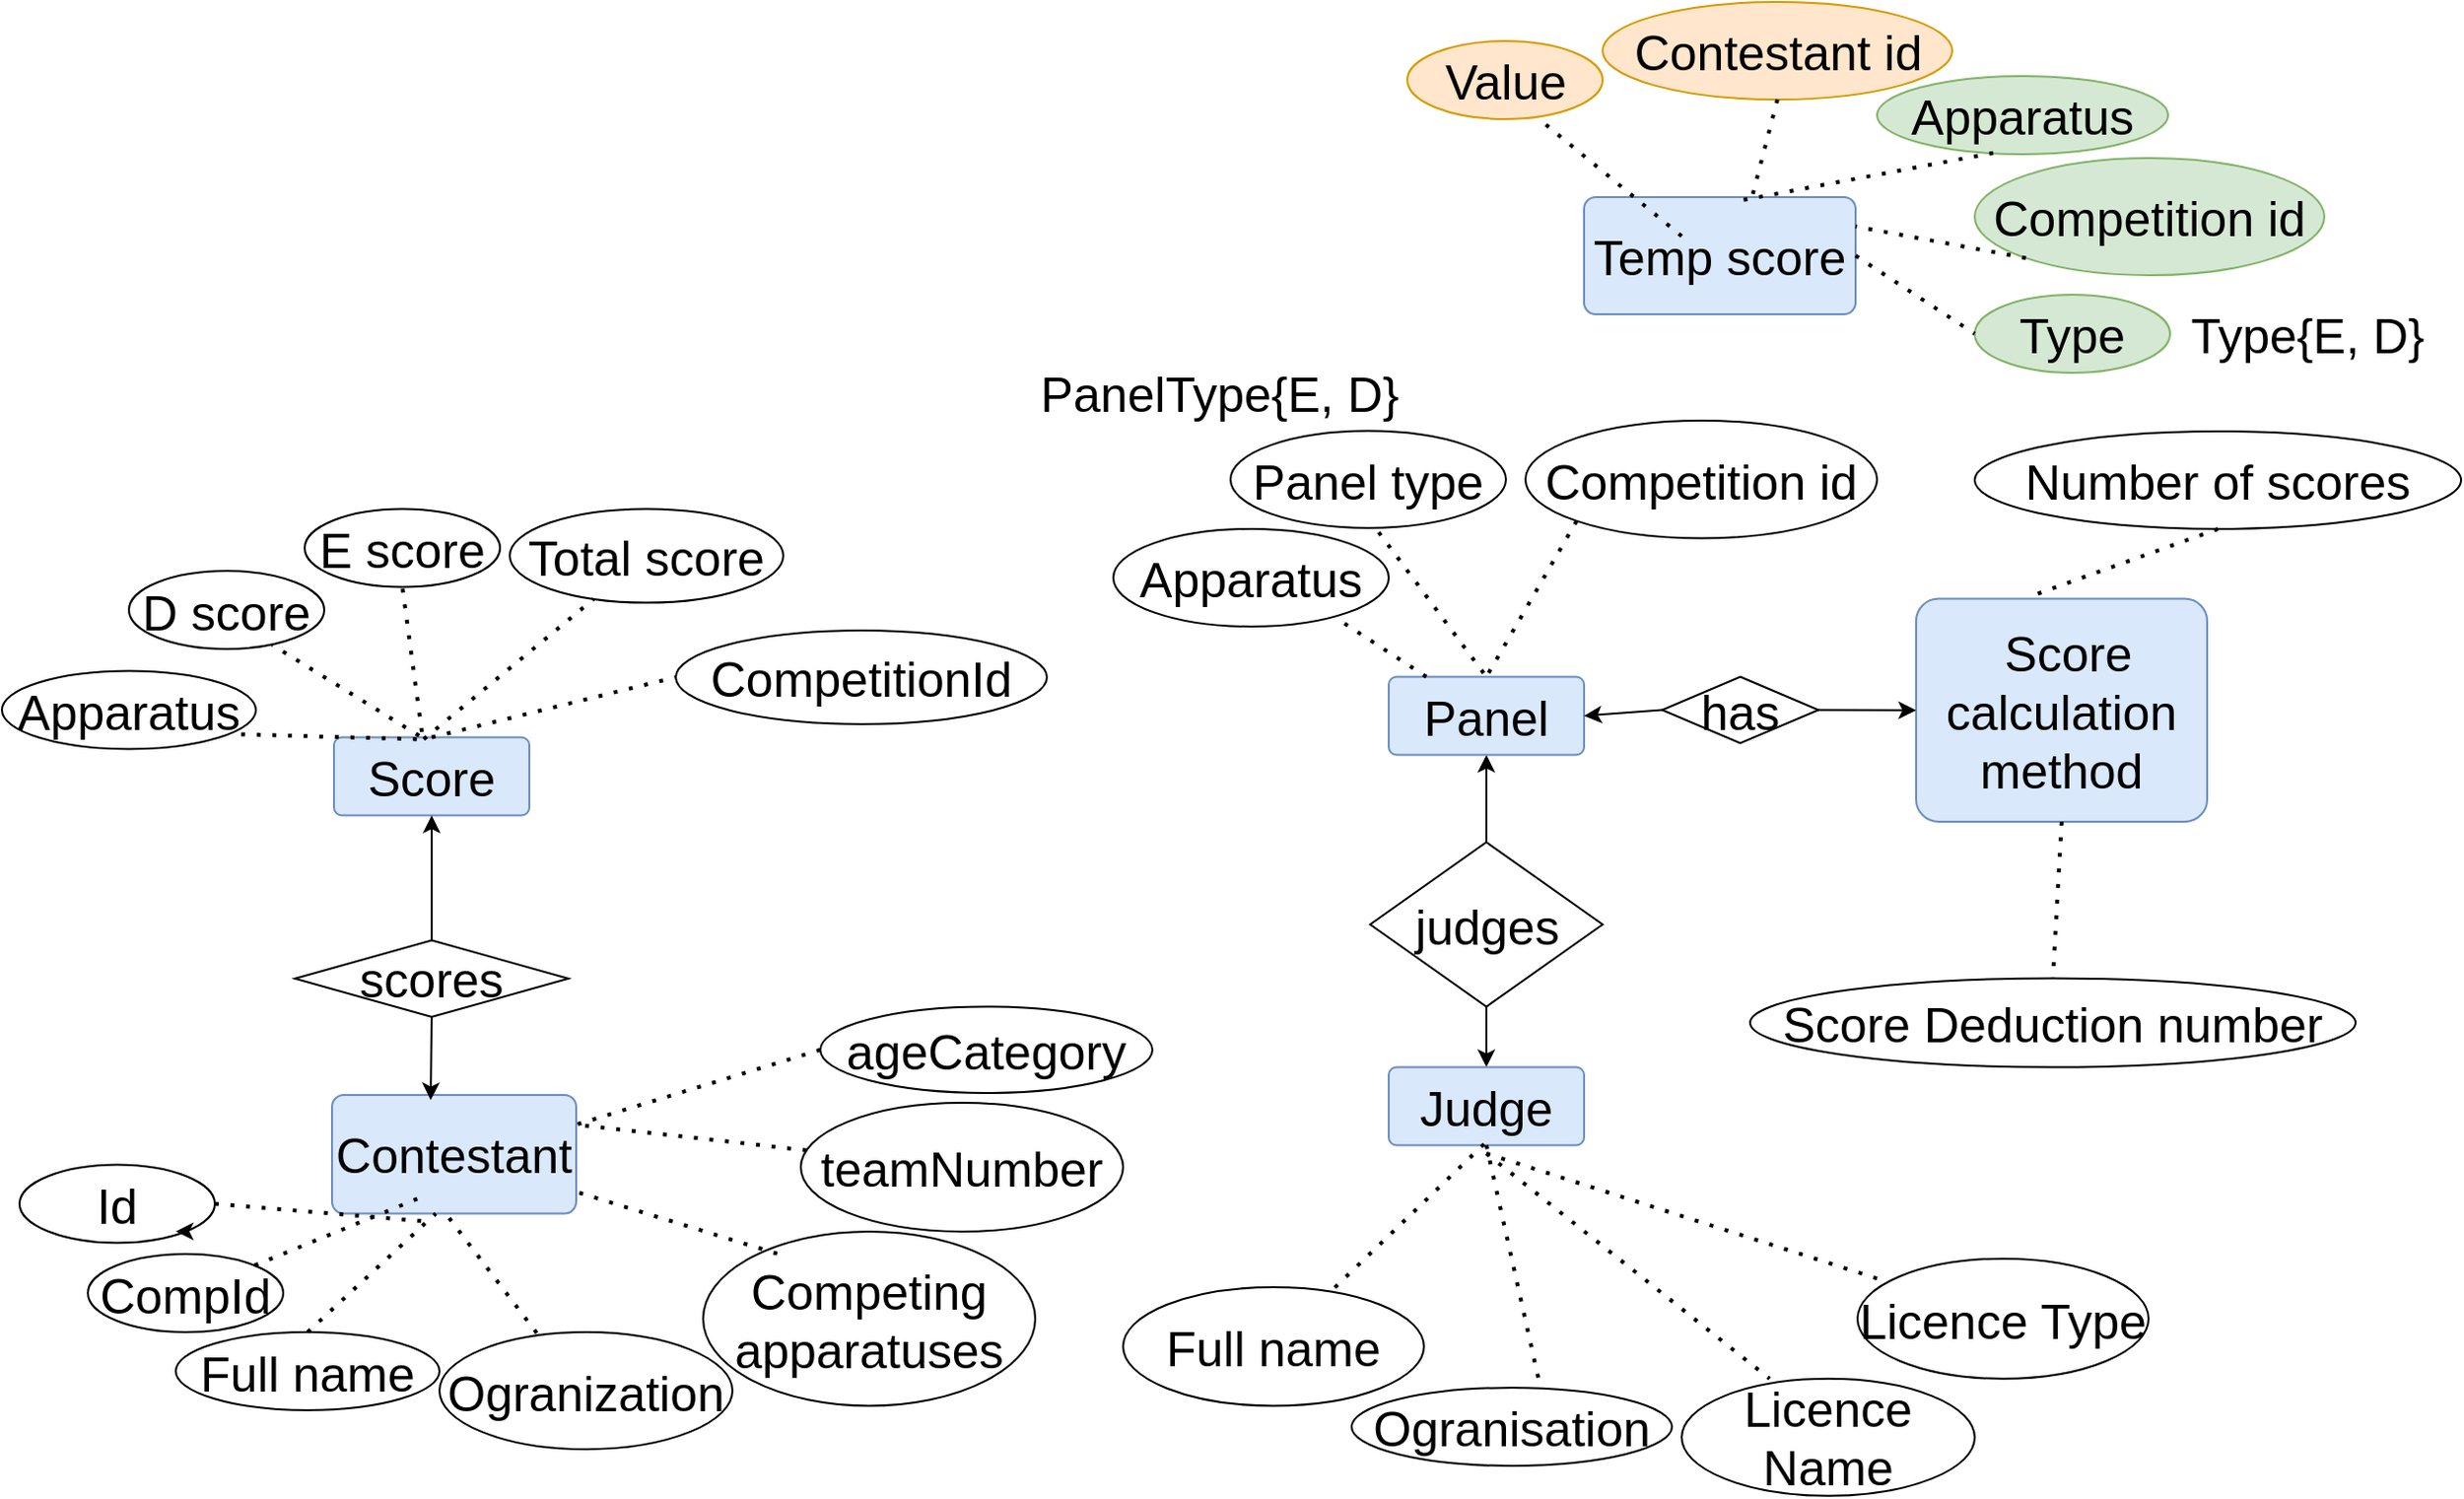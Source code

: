<mxfile version="21.6.9" type="device">
  <diagram name="Page-1" id="sqc_vz35k7CTNrsF8CXl">
    <mxGraphModel dx="5733" dy="0" grid="1" gridSize="10" guides="1" tooltips="1" connect="1" arrows="1" fold="1" page="1" pageScale="1" pageWidth="850" pageHeight="1100" math="0" shadow="0">
      <root>
        <mxCell id="0" />
        <mxCell id="1" parent="0" />
        <mxCell id="_8KGrWZPLLeJy_KlV1K0-419" value="Score" style="rounded=1;arcSize=10;whiteSpace=wrap;html=1;align=center;fillColor=#dae8fc;strokeColor=#6c8ebf;fontSize=25;" parent="1" vertex="1">
          <mxGeometry x="-2829" y="1496.75" width="100" height="40" as="geometry" />
        </mxCell>
        <mxCell id="_8KGrWZPLLeJy_KlV1K0-420" value="E score" style="ellipse;whiteSpace=wrap;html=1;align=center;fillColor=#FFFFFF;fontSize=25;" parent="1" vertex="1">
          <mxGeometry x="-2844" y="1379.75" width="100" height="40" as="geometry" />
        </mxCell>
        <mxCell id="_8KGrWZPLLeJy_KlV1K0-421" style="edgeStyle=orthogonalEdgeStyle;rounded=0;orthogonalLoop=1;jettySize=auto;html=1;exitX=0.5;exitY=0;exitDx=0;exitDy=0;fontSize=25;" parent="1" source="_8KGrWZPLLeJy_KlV1K0-423" target="_8KGrWZPLLeJy_KlV1K0-427" edge="1">
          <mxGeometry relative="1" as="geometry" />
        </mxCell>
        <mxCell id="_8KGrWZPLLeJy_KlV1K0-422" style="edgeStyle=orthogonalEdgeStyle;rounded=0;orthogonalLoop=1;jettySize=auto;html=1;exitX=0.5;exitY=1;exitDx=0;exitDy=0;entryX=0.5;entryY=0;entryDx=0;entryDy=0;fontSize=25;" parent="1" source="_8KGrWZPLLeJy_KlV1K0-423" target="_8KGrWZPLLeJy_KlV1K0-428" edge="1">
          <mxGeometry relative="1" as="geometry" />
        </mxCell>
        <mxCell id="_8KGrWZPLLeJy_KlV1K0-423" value="judges" style="shape=rhombus;perimeter=rhombusPerimeter;whiteSpace=wrap;html=1;align=center;fontSize=25;" parent="1" vertex="1">
          <mxGeometry x="-2298.5" y="1550.5" width="119" height="84.25" as="geometry" />
        </mxCell>
        <mxCell id="_8KGrWZPLLeJy_KlV1K0-424" value="D score" style="ellipse;whiteSpace=wrap;html=1;align=center;fillColor=#FFFFFF;fontSize=25;" parent="1" vertex="1">
          <mxGeometry x="-2934" y="1411.5" width="100" height="40" as="geometry" />
        </mxCell>
        <mxCell id="_8KGrWZPLLeJy_KlV1K0-425" value="Apparatus" style="ellipse;whiteSpace=wrap;html=1;align=center;fillColor=#FFFFFF;fontSize=25;" parent="1" vertex="1">
          <mxGeometry x="-2999" y="1462.75" width="130" height="40" as="geometry" />
        </mxCell>
        <mxCell id="_8KGrWZPLLeJy_KlV1K0-427" value="Panel" style="rounded=1;arcSize=10;whiteSpace=wrap;html=1;align=center;fillColor=#dae8fc;strokeColor=#6c8ebf;fontSize=25;" parent="1" vertex="1">
          <mxGeometry x="-2289" y="1465.75" width="100" height="40" as="geometry" />
        </mxCell>
        <mxCell id="_8KGrWZPLLeJy_KlV1K0-428" value="Judge" style="rounded=1;arcSize=10;whiteSpace=wrap;html=1;align=center;fillColor=#dae8fc;strokeColor=#6c8ebf;fontSize=25;" parent="1" vertex="1">
          <mxGeometry x="-2289" y="1665.75" width="100" height="40" as="geometry" />
        </mxCell>
        <mxCell id="_8KGrWZPLLeJy_KlV1K0-429" value="&amp;nbsp;Score calculation method" style="rounded=1;arcSize=10;whiteSpace=wrap;html=1;align=center;fillColor=#dae8fc;strokeColor=#6c8ebf;fontSize=25;" parent="1" vertex="1">
          <mxGeometry x="-2019" y="1425.75" width="149" height="114.25" as="geometry" />
        </mxCell>
        <mxCell id="_8KGrWZPLLeJy_KlV1K0-430" value="Apparatus" style="ellipse;whiteSpace=wrap;html=1;align=center;fillColor=#FFFFFF;fontSize=25;" parent="1" vertex="1">
          <mxGeometry x="-2430" y="1390" width="141" height="50" as="geometry" />
        </mxCell>
        <mxCell id="_8KGrWZPLLeJy_KlV1K0-431" value="Panel type" style="ellipse;whiteSpace=wrap;html=1;align=center;fillColor=#FFFFFF;fontSize=25;" parent="1" vertex="1">
          <mxGeometry x="-2370" y="1339.75" width="141" height="49.75" as="geometry" />
        </mxCell>
        <mxCell id="_8KGrWZPLLeJy_KlV1K0-432" value="PanelType{E, D}" style="text;html=1;align=center;verticalAlign=middle;resizable=0;points=[];autosize=1;strokeColor=none;fillColor=none;fontSize=25;" parent="1" vertex="1">
          <mxGeometry x="-2481" y="1300" width="210" height="40" as="geometry" />
        </mxCell>
        <mxCell id="_8KGrWZPLLeJy_KlV1K0-433" style="rounded=0;orthogonalLoop=1;jettySize=auto;html=1;exitX=0;exitY=0.5;exitDx=0;exitDy=0;entryX=1;entryY=0.5;entryDx=0;entryDy=0;fontSize=25;" parent="1" source="_8KGrWZPLLeJy_KlV1K0-435" target="_8KGrWZPLLeJy_KlV1K0-427" edge="1">
          <mxGeometry relative="1" as="geometry" />
        </mxCell>
        <mxCell id="_8KGrWZPLLeJy_KlV1K0-434" style="edgeStyle=none;rounded=0;orthogonalLoop=1;jettySize=auto;html=1;exitX=1;exitY=0.5;exitDx=0;exitDy=0;entryX=0;entryY=0.5;entryDx=0;entryDy=0;fontSize=25;" parent="1" source="_8KGrWZPLLeJy_KlV1K0-435" target="_8KGrWZPLLeJy_KlV1K0-429" edge="1">
          <mxGeometry relative="1" as="geometry" />
        </mxCell>
        <mxCell id="_8KGrWZPLLeJy_KlV1K0-435" value="has" style="shape=rhombus;perimeter=rhombusPerimeter;whiteSpace=wrap;html=1;align=center;fontSize=25;" parent="1" vertex="1">
          <mxGeometry x="-2149" y="1465.75" width="80" height="34" as="geometry" />
        </mxCell>
        <mxCell id="_8KGrWZPLLeJy_KlV1K0-436" value="Contestant" style="rounded=1;arcSize=10;whiteSpace=wrap;html=1;align=center;fillColor=#dae8fc;strokeColor=#6c8ebf;fontSize=25;" parent="1" vertex="1">
          <mxGeometry x="-2830" y="1680" width="125" height="60.75" as="geometry" />
        </mxCell>
        <mxCell id="_8KGrWZPLLeJy_KlV1K0-437" style="edgeStyle=none;rounded=0;orthogonalLoop=1;jettySize=auto;html=1;exitX=0.5;exitY=1;exitDx=0;exitDy=0;entryX=0.404;entryY=0.044;entryDx=0;entryDy=0;entryPerimeter=0;fontSize=25;" parent="1" source="_8KGrWZPLLeJy_KlV1K0-439" target="_8KGrWZPLLeJy_KlV1K0-436" edge="1">
          <mxGeometry relative="1" as="geometry" />
        </mxCell>
        <mxCell id="_8KGrWZPLLeJy_KlV1K0-438" style="edgeStyle=none;rounded=0;orthogonalLoop=1;jettySize=auto;html=1;exitX=0.5;exitY=0;exitDx=0;exitDy=0;entryX=0.5;entryY=1;entryDx=0;entryDy=0;fontSize=25;" parent="1" source="_8KGrWZPLLeJy_KlV1K0-439" target="_8KGrWZPLLeJy_KlV1K0-419" edge="1">
          <mxGeometry relative="1" as="geometry" />
        </mxCell>
        <mxCell id="_8KGrWZPLLeJy_KlV1K0-439" value="scores" style="shape=rhombus;perimeter=rhombusPerimeter;whiteSpace=wrap;html=1;align=center;fontSize=25;" parent="1" vertex="1">
          <mxGeometry x="-2849" y="1600.75" width="140" height="39.25" as="geometry" />
        </mxCell>
        <mxCell id="_8KGrWZPLLeJy_KlV1K0-440" value="CompId" style="ellipse;whiteSpace=wrap;html=1;align=center;fillColor=#FFFFFF;fontSize=25;" parent="1" vertex="1">
          <mxGeometry x="-2955" y="1761.5" width="100" height="40" as="geometry" />
        </mxCell>
        <mxCell id="_8KGrWZPLLeJy_KlV1K0-441" value="Id" style="ellipse;whiteSpace=wrap;html=1;align=center;fillColor=#FFFFFF;fontSize=25;" parent="1" vertex="1">
          <mxGeometry x="-2990" y="1715.75" width="100" height="40" as="geometry" />
        </mxCell>
        <mxCell id="_8KGrWZPLLeJy_KlV1K0-442" value="Full name" style="ellipse;whiteSpace=wrap;html=1;align=center;fillColor=#FFFFFF;fontSize=25;" parent="1" vertex="1">
          <mxGeometry x="-2910" y="1801.5" width="135" height="40" as="geometry" />
        </mxCell>
        <mxCell id="_8KGrWZPLLeJy_KlV1K0-443" value="Ogranization" style="ellipse;whiteSpace=wrap;html=1;align=center;fillColor=#FFFFFF;fontSize=25;" parent="1" vertex="1">
          <mxGeometry x="-2775" y="1801.5" width="150" height="60" as="geometry" />
        </mxCell>
        <mxCell id="_8KGrWZPLLeJy_KlV1K0-444" value="Competing apparatuses" style="ellipse;whiteSpace=wrap;html=1;align=center;fillColor=#FFFFFF;fontSize=25;" parent="1" vertex="1">
          <mxGeometry x="-2640" y="1750" width="170" height="89.25" as="geometry" />
        </mxCell>
        <mxCell id="_8KGrWZPLLeJy_KlV1K0-445" value="Total score" style="ellipse;whiteSpace=wrap;html=1;align=center;fillColor=#FFFFFF;fontSize=25;" parent="1" vertex="1">
          <mxGeometry x="-2739" y="1379.75" width="140" height="48" as="geometry" />
        </mxCell>
        <mxCell id="_8KGrWZPLLeJy_KlV1K0-446" style="edgeStyle=none;rounded=0;orthogonalLoop=1;jettySize=auto;html=1;exitX=0.5;exitY=1;exitDx=0;exitDy=0;fontSize=25;" parent="1" source="_8KGrWZPLLeJy_KlV1K0-440" target="_8KGrWZPLLeJy_KlV1K0-440" edge="1">
          <mxGeometry relative="1" as="geometry" />
        </mxCell>
        <mxCell id="_8KGrWZPLLeJy_KlV1K0-447" value="" style="endArrow=none;dashed=1;html=1;dashPattern=1 3;strokeWidth=2;rounded=0;entryX=0.915;entryY=0.809;entryDx=0;entryDy=0;entryPerimeter=0;exitX=0.424;exitY=0.024;exitDx=0;exitDy=0;exitPerimeter=0;fontSize=25;" parent="1" source="_8KGrWZPLLeJy_KlV1K0-419" target="_8KGrWZPLLeJy_KlV1K0-425" edge="1">
          <mxGeometry width="50" height="50" relative="1" as="geometry">
            <mxPoint x="-2804" y="1584" as="sourcePoint" />
            <mxPoint x="-2754" y="1534" as="targetPoint" />
          </mxGeometry>
        </mxCell>
        <mxCell id="_8KGrWZPLLeJy_KlV1K0-448" value="" style="endArrow=none;dashed=1;html=1;dashPattern=1 3;strokeWidth=2;rounded=0;entryX=0.733;entryY=0.946;entryDx=0;entryDy=0;entryPerimeter=0;exitX=0.436;exitY=-0.02;exitDx=0;exitDy=0;exitPerimeter=0;fontSize=25;" parent="1" source="_8KGrWZPLLeJy_KlV1K0-419" target="_8KGrWZPLLeJy_KlV1K0-424" edge="1">
          <mxGeometry width="50" height="50" relative="1" as="geometry">
            <mxPoint x="-2819" y="1506.75" as="sourcePoint" />
            <mxPoint x="-2852.5" y="1507.11" as="targetPoint" />
          </mxGeometry>
        </mxCell>
        <mxCell id="_8KGrWZPLLeJy_KlV1K0-449" value="" style="endArrow=none;dashed=1;html=1;dashPattern=1 3;strokeWidth=2;rounded=0;entryX=0.5;entryY=1;entryDx=0;entryDy=0;fontSize=25;" parent="1" target="_8KGrWZPLLeJy_KlV1K0-420" edge="1">
          <mxGeometry width="50" height="50" relative="1" as="geometry">
            <mxPoint x="-2784" y="1494" as="sourcePoint" />
            <mxPoint x="-2820.7" y="1471.84" as="targetPoint" />
          </mxGeometry>
        </mxCell>
        <mxCell id="_8KGrWZPLLeJy_KlV1K0-450" value="" style="endArrow=none;dashed=1;html=1;dashPattern=1 3;strokeWidth=2;rounded=0;exitX=0.459;exitY=0.024;exitDx=0;exitDy=0;exitPerimeter=0;fontSize=25;" parent="1" source="_8KGrWZPLLeJy_KlV1K0-419" target="_8KGrWZPLLeJy_KlV1K0-445" edge="1">
          <mxGeometry width="50" height="50" relative="1" as="geometry">
            <mxPoint x="-2774" y="1504" as="sourcePoint" />
            <mxPoint x="-2754" y="1444.75" as="targetPoint" />
          </mxGeometry>
        </mxCell>
        <mxCell id="_8KGrWZPLLeJy_KlV1K0-451" value="" style="endArrow=none;dashed=1;html=1;dashPattern=1 3;strokeWidth=2;rounded=0;entryX=0.404;entryY=1.069;entryDx=0;entryDy=0;entryPerimeter=0;exitX=1;exitY=0.5;exitDx=0;exitDy=0;fontSize=25;" parent="1" source="_8KGrWZPLLeJy_KlV1K0-441" target="_8KGrWZPLLeJy_KlV1K0-436" edge="1">
          <mxGeometry width="50" height="50" relative="1" as="geometry">
            <mxPoint x="-2762.6" y="1507.71" as="sourcePoint" />
            <mxPoint x="-2828.5" y="1493.86" as="targetPoint" />
          </mxGeometry>
        </mxCell>
        <mxCell id="_8KGrWZPLLeJy_KlV1K0-452" value="" style="endArrow=none;dashed=1;html=1;dashPattern=1 3;strokeWidth=2;rounded=0;entryX=0.35;entryY=0.875;entryDx=0;entryDy=0;entryPerimeter=0;exitX=1;exitY=0;exitDx=0;exitDy=0;fontSize=25;" parent="1" source="_8KGrWZPLLeJy_KlV1K0-440" target="_8KGrWZPLLeJy_KlV1K0-436" edge="1">
          <mxGeometry width="50" height="50" relative="1" as="geometry">
            <mxPoint x="-2850" y="1754" as="sourcePoint" />
            <mxPoint x="-2754.6" y="1751.76" as="targetPoint" />
          </mxGeometry>
        </mxCell>
        <mxCell id="_8KGrWZPLLeJy_KlV1K0-453" value="" style="endArrow=none;dashed=1;html=1;dashPattern=1 3;strokeWidth=2;rounded=0;entryX=0.425;entryY=1;entryDx=0;entryDy=0;entryPerimeter=0;exitX=0.5;exitY=0;exitDx=0;exitDy=0;fontSize=25;" parent="1" source="_8KGrWZPLLeJy_KlV1K0-442" target="_8KGrWZPLLeJy_KlV1K0-436" edge="1">
          <mxGeometry width="50" height="50" relative="1" as="geometry">
            <mxPoint x="-2829.767" y="1784.809" as="sourcePoint" />
            <mxPoint x="-2760" y="1744" as="targetPoint" />
          </mxGeometry>
        </mxCell>
        <mxCell id="_8KGrWZPLLeJy_KlV1K0-454" value="" style="endArrow=none;dashed=1;html=1;dashPattern=1 3;strokeWidth=2;rounded=0;entryX=0.459;entryY=0.983;entryDx=0;entryDy=0;entryPerimeter=0;exitX=0.332;exitY=0.007;exitDx=0;exitDy=0;exitPerimeter=0;fontSize=25;" parent="1" source="_8KGrWZPLLeJy_KlV1K0-443" target="_8KGrWZPLLeJy_KlV1K0-436" edge="1">
          <mxGeometry width="50" height="50" relative="1" as="geometry">
            <mxPoint x="-2765" y="1802.5" as="sourcePoint" />
            <mxPoint x="-2752.5" y="1749" as="targetPoint" />
          </mxGeometry>
        </mxCell>
        <mxCell id="_8KGrWZPLLeJy_KlV1K0-455" value="" style="endArrow=none;dashed=1;html=1;dashPattern=1 3;strokeWidth=2;rounded=0;exitX=0.223;exitY=0.127;exitDx=0;exitDy=0;exitPerimeter=0;fontSize=25;" parent="1" source="_8KGrWZPLLeJy_KlV1K0-444" target="_8KGrWZPLLeJy_KlV1K0-436" edge="1">
          <mxGeometry width="50" height="50" relative="1" as="geometry">
            <mxPoint x="-2671.8" y="1802.78" as="sourcePoint" />
            <mxPoint x="-2749.1" y="1748.32" as="targetPoint" />
          </mxGeometry>
        </mxCell>
        <mxCell id="_8KGrWZPLLeJy_KlV1K0-456" value="Full name" style="ellipse;whiteSpace=wrap;html=1;align=center;fillColor=#FFFFFF;fontSize=25;" parent="1" vertex="1">
          <mxGeometry x="-2425" y="1778.5" width="154" height="60.75" as="geometry" />
        </mxCell>
        <mxCell id="_8KGrWZPLLeJy_KlV1K0-457" value="Ogranisation" style="ellipse;whiteSpace=wrap;html=1;align=center;fillColor=#FFFFFF;fontSize=25;" parent="1" vertex="1">
          <mxGeometry x="-2308" y="1830" width="164" height="40" as="geometry" />
        </mxCell>
        <mxCell id="_8KGrWZPLLeJy_KlV1K0-458" value="" style="endArrow=none;dashed=1;html=1;dashPattern=1 3;strokeWidth=2;rounded=0;entryX=0.836;entryY=0.963;entryDx=0;entryDy=0;entryPerimeter=0;fontSize=25;" parent="1" target="_8KGrWZPLLeJy_KlV1K0-430" edge="1" source="_8KGrWZPLLeJy_KlV1K0-427">
          <mxGeometry width="50" height="50" relative="1" as="geometry">
            <mxPoint x="-2239" y="1425.75" as="sourcePoint" />
            <mxPoint x="-2099" y="1375.75" as="targetPoint" />
          </mxGeometry>
        </mxCell>
        <mxCell id="_8KGrWZPLLeJy_KlV1K0-459" value="" style="endArrow=none;dashed=1;html=1;dashPattern=1 3;strokeWidth=2;rounded=0;exitX=0.538;exitY=1.044;exitDx=0;exitDy=0;entryX=0.5;entryY=0;entryDx=0;entryDy=0;exitPerimeter=0;fontSize=25;" parent="1" source="_8KGrWZPLLeJy_KlV1K0-431" target="_8KGrWZPLLeJy_KlV1K0-427" edge="1">
          <mxGeometry width="50" height="50" relative="1" as="geometry">
            <mxPoint x="-2279" y="1435.75" as="sourcePoint" />
            <mxPoint x="-2310.4" y="1421.77" as="targetPoint" />
          </mxGeometry>
        </mxCell>
        <mxCell id="_8KGrWZPLLeJy_KlV1K0-461" value="Number of scores" style="ellipse;whiteSpace=wrap;html=1;align=center;fillColor=#FFFFFF;fontSize=25;" parent="1" vertex="1">
          <mxGeometry x="-1989" y="1340" width="249" height="50" as="geometry" />
        </mxCell>
        <mxCell id="_8KGrWZPLLeJy_KlV1K0-462" value="Score Deduction number" style="ellipse;whiteSpace=wrap;html=1;align=center;fillColor=#FFFFFF;fontSize=25;" parent="1" vertex="1">
          <mxGeometry x="-2104" y="1620.25" width="310" height="45.5" as="geometry" />
        </mxCell>
        <mxCell id="_8KGrWZPLLeJy_KlV1K0-463" value="" style="endArrow=none;dashed=1;html=1;dashPattern=1 3;strokeWidth=2;rounded=0;exitX=0.5;exitY=1;exitDx=0;exitDy=0;fontSize=25;" parent="1" source="_8KGrWZPLLeJy_KlV1K0-461" edge="1">
          <mxGeometry width="50" height="50" relative="1" as="geometry">
            <mxPoint x="-2235.2" y="1391.51" as="sourcePoint" />
            <mxPoint x="-1959" y="1424" as="targetPoint" />
          </mxGeometry>
        </mxCell>
        <mxCell id="_8KGrWZPLLeJy_KlV1K0-465" value="ageCategory" style="ellipse;whiteSpace=wrap;html=1;align=center;fontSize=25;" parent="1" vertex="1">
          <mxGeometry x="-2580" y="1634.75" width="170" height="44.25" as="geometry" />
        </mxCell>
        <mxCell id="_8KGrWZPLLeJy_KlV1K0-466" value="teamNumber" style="ellipse;whiteSpace=wrap;html=1;align=center;fontSize=25;" parent="1" vertex="1">
          <mxGeometry x="-2590" y="1684" width="165" height="66" as="geometry" />
        </mxCell>
        <mxCell id="_8KGrWZPLLeJy_KlV1K0-467" value="" style="endArrow=none;dashed=1;html=1;dashPattern=1 3;strokeWidth=2;rounded=0;entryX=1;entryY=0.25;entryDx=0;entryDy=0;fontSize=25;" parent="1" source="_8KGrWZPLLeJy_KlV1K0-466" target="_8KGrWZPLLeJy_KlV1K0-436" edge="1">
          <mxGeometry width="50" height="50" relative="1" as="geometry">
            <mxPoint x="-2607.7" y="1776.58" as="sourcePoint" />
            <mxPoint x="-2695" y="1746.327" as="targetPoint" />
          </mxGeometry>
        </mxCell>
        <mxCell id="_8KGrWZPLLeJy_KlV1K0-468" value="" style="endArrow=none;dashed=1;html=1;dashPattern=1 3;strokeWidth=2;rounded=0;entryX=1;entryY=0.25;entryDx=0;entryDy=0;exitX=0;exitY=0.5;exitDx=0;exitDy=0;fontSize=25;" parent="1" source="_8KGrWZPLLeJy_KlV1K0-465" target="_8KGrWZPLLeJy_KlV1K0-436" edge="1">
          <mxGeometry width="50" height="50" relative="1" as="geometry">
            <mxPoint x="-2565.565" y="1743.265" as="sourcePoint" />
            <mxPoint x="-2695" y="1719" as="targetPoint" />
          </mxGeometry>
        </mxCell>
        <mxCell id="_8KGrWZPLLeJy_KlV1K0-469" value="Temp score" style="rounded=1;arcSize=10;whiteSpace=wrap;html=1;align=center;fillColor=#dae8fc;strokeColor=#6c8ebf;fontSize=25;" parent="1" vertex="1">
          <mxGeometry x="-2189" y="1220" width="139" height="60" as="geometry" />
        </mxCell>
        <mxCell id="_8KGrWZPLLeJy_KlV1K0-470" value="Type" style="ellipse;whiteSpace=wrap;html=1;align=center;fillColor=#d5e8d4;strokeColor=#82b366;fontSize=25;" parent="1" vertex="1">
          <mxGeometry x="-1989" y="1270" width="100" height="40" as="geometry" />
        </mxCell>
        <mxCell id="_8KGrWZPLLeJy_KlV1K0-471" value="Type{E, D}" style="text;html=1;align=center;verticalAlign=middle;resizable=0;points=[];autosize=1;strokeColor=none;fillColor=none;fontSize=25;" parent="1" vertex="1">
          <mxGeometry x="-1889" y="1270" width="140" height="40" as="geometry" />
        </mxCell>
        <mxCell id="_8KGrWZPLLeJy_KlV1K0-472" value="Value" style="ellipse;whiteSpace=wrap;html=1;align=center;fillColor=#ffe6cc;strokeColor=#d79b00;fontSize=25;" parent="1" vertex="1">
          <mxGeometry x="-2279.5" y="1140" width="100" height="40" as="geometry" />
        </mxCell>
        <mxCell id="_8KGrWZPLLeJy_KlV1K0-473" value="Apparatus" style="ellipse;whiteSpace=wrap;html=1;align=center;fillColor=#d5e8d4;strokeColor=#82b366;fontSize=25;" parent="1" vertex="1">
          <mxGeometry x="-2039" y="1158" width="149" height="40" as="geometry" />
        </mxCell>
        <mxCell id="_8KGrWZPLLeJy_KlV1K0-474" value="Licence Name" style="ellipse;whiteSpace=wrap;html=1;align=center;fillColor=#FFFFFF;fontSize=25;" parent="1" vertex="1">
          <mxGeometry x="-2139" y="1825.38" width="150" height="60" as="geometry" />
        </mxCell>
        <mxCell id="_8KGrWZPLLeJy_KlV1K0-475" value="Licence Type" style="ellipse;whiteSpace=wrap;html=1;align=center;fillColor=#FFFFFF;fontSize=25;" parent="1" vertex="1">
          <mxGeometry x="-2049" y="1763.88" width="149" height="61.5" as="geometry" />
        </mxCell>
        <mxCell id="_8KGrWZPLLeJy_KlV1K0-476" value="Competition id" style="ellipse;whiteSpace=wrap;html=1;align=center;fillColor=#FFFFFF;fontSize=25;" parent="1" vertex="1">
          <mxGeometry x="-2219" y="1334.5" width="180" height="60.25" as="geometry" />
        </mxCell>
        <mxCell id="_8KGrWZPLLeJy_KlV1K0-477" value="Contestant id" style="ellipse;whiteSpace=wrap;html=1;align=center;fillColor=#ffe6cc;strokeColor=#d79b00;fontSize=25;" parent="1" vertex="1">
          <mxGeometry x="-2179.5" y="1120" width="179" height="50" as="geometry" />
        </mxCell>
        <mxCell id="_8KGrWZPLLeJy_KlV1K0-478" value="" style="endArrow=none;dashed=1;html=1;dashPattern=1 3;strokeWidth=2;rounded=0;exitX=0.5;exitY=1;exitDx=0;exitDy=0;entryX=0.621;entryY=-0.022;entryDx=0;entryDy=0;entryPerimeter=0;fontSize=25;" parent="1" source="_8KGrWZPLLeJy_KlV1K0-477" target="_8KGrWZPLLeJy_KlV1K0-469" edge="1">
          <mxGeometry width="50" height="50" relative="1" as="geometry">
            <mxPoint x="-2218.767" y="1214.191" as="sourcePoint" />
            <mxPoint x="-2129" y="1250" as="targetPoint" />
          </mxGeometry>
        </mxCell>
        <mxCell id="_8KGrWZPLLeJy_KlV1K0-479" value="" style="endArrow=none;dashed=1;html=1;dashPattern=1 3;strokeWidth=2;rounded=0;exitX=0.399;exitY=0.984;exitDx=0;exitDy=0;entryX=0.573;entryY=0.03;entryDx=0;entryDy=0;exitPerimeter=0;entryPerimeter=0;fontSize=25;" parent="1" source="_8KGrWZPLLeJy_KlV1K0-473" target="_8KGrWZPLLeJy_KlV1K0-469" edge="1">
          <mxGeometry width="50" height="50" relative="1" as="geometry">
            <mxPoint x="-2208.767" y="1224.191" as="sourcePoint" />
            <mxPoint x="-2119" y="1260" as="targetPoint" />
          </mxGeometry>
        </mxCell>
        <mxCell id="_8KGrWZPLLeJy_KlV1K0-480" value="" style="endArrow=none;dashed=1;html=1;dashPattern=1 3;strokeWidth=2;rounded=0;entryX=0.681;entryY=1.013;entryDx=0;entryDy=0;entryPerimeter=0;fontSize=25;" parent="1" target="_8KGrWZPLLeJy_KlV1K0-472" edge="1">
          <mxGeometry width="50" height="50" relative="1" as="geometry">
            <mxPoint x="-2139" y="1240" as="sourcePoint" />
            <mxPoint x="-2109" y="1270" as="targetPoint" />
          </mxGeometry>
        </mxCell>
        <mxCell id="_8KGrWZPLLeJy_KlV1K0-481" value="" style="endArrow=none;dashed=1;html=1;dashPattern=1 3;strokeWidth=2;rounded=0;exitX=0.488;exitY=0.986;exitDx=0;exitDy=0;exitPerimeter=0;fontSize=25;" parent="1" source="_8KGrWZPLLeJy_KlV1K0-428" target="_8KGrWZPLLeJy_KlV1K0-456" edge="1">
          <mxGeometry width="50" height="50" relative="1" as="geometry">
            <mxPoint x="-2529" y="1699" as="sourcePoint" />
            <mxPoint x="-2674" y="1719" as="targetPoint" />
          </mxGeometry>
        </mxCell>
        <mxCell id="_8KGrWZPLLeJy_KlV1K0-482" value="" style="endArrow=none;dashed=1;html=1;dashPattern=1 3;strokeWidth=2;rounded=0;exitX=0.5;exitY=1.106;exitDx=0;exitDy=0;exitPerimeter=0;fontSize=25;" parent="1" source="_8KGrWZPLLeJy_KlV1K0-428" target="_8KGrWZPLLeJy_KlV1K0-475" edge="1">
          <mxGeometry width="50" height="50" relative="1" as="geometry">
            <mxPoint x="-2265.0" y="1715.75" as="sourcePoint" />
            <mxPoint x="-2289.785" y="1729.519" as="targetPoint" />
          </mxGeometry>
        </mxCell>
        <mxCell id="_8KGrWZPLLeJy_KlV1K0-483" value="" style="endArrow=none;dashed=1;html=1;dashPattern=1 3;strokeWidth=2;rounded=0;entryX=0.3;entryY=0;entryDx=0;entryDy=0;entryPerimeter=0;fontSize=25;" parent="1" target="_8KGrWZPLLeJy_KlV1K0-474" edge="1">
          <mxGeometry width="50" height="50" relative="1" as="geometry">
            <mxPoint x="-2239" y="1710" as="sourcePoint" />
            <mxPoint x="-2279.785" y="1739.519" as="targetPoint" />
          </mxGeometry>
        </mxCell>
        <mxCell id="_8KGrWZPLLeJy_KlV1K0-484" value="" style="endArrow=none;dashed=1;html=1;dashPattern=1 3;strokeWidth=2;rounded=0;exitX=0.5;exitY=1;exitDx=0;exitDy=0;entryX=0.59;entryY=0.008;entryDx=0;entryDy=0;entryPerimeter=0;fontSize=25;" parent="1" source="_8KGrWZPLLeJy_KlV1K0-428" target="_8KGrWZPLLeJy_KlV1K0-457" edge="1">
          <mxGeometry width="50" height="50" relative="1" as="geometry">
            <mxPoint x="-2245.0" y="1735.75" as="sourcePoint" />
            <mxPoint x="-2269.785" y="1749.519" as="targetPoint" />
          </mxGeometry>
        </mxCell>
        <mxCell id="_8KGrWZPLLeJy_KlV1K0-485" style="edgeStyle=orthogonalEdgeStyle;rounded=0;orthogonalLoop=1;jettySize=auto;html=1;exitX=1;exitY=1;exitDx=0;exitDy=0;entryX=0.8;entryY=0.85;entryDx=0;entryDy=0;entryPerimeter=0;fontSize=25;" parent="1" source="_8KGrWZPLLeJy_KlV1K0-441" target="_8KGrWZPLLeJy_KlV1K0-441" edge="1">
          <mxGeometry relative="1" as="geometry" />
        </mxCell>
        <mxCell id="_8KGrWZPLLeJy_KlV1K0-486" value="CompetitionId" style="ellipse;whiteSpace=wrap;html=1;align=center;fillColor=#FFFFFF;fontSize=25;" parent="1" vertex="1">
          <mxGeometry x="-2654" y="1442" width="190" height="48" as="geometry" />
        </mxCell>
        <mxCell id="_8KGrWZPLLeJy_KlV1K0-487" value="" style="endArrow=none;dashed=1;html=1;dashPattern=1 3;strokeWidth=2;rounded=0;exitX=0.5;exitY=0;exitDx=0;exitDy=0;entryX=0;entryY=0.5;entryDx=0;entryDy=0;fontSize=25;" parent="1" source="_8KGrWZPLLeJy_KlV1K0-419" target="_8KGrWZPLLeJy_KlV1K0-486" edge="1">
          <mxGeometry width="50" height="50" relative="1" as="geometry">
            <mxPoint x="-2773.1" y="1507.71" as="sourcePoint" />
            <mxPoint x="-2679.285" y="1451.063" as="targetPoint" />
          </mxGeometry>
        </mxCell>
        <mxCell id="_8KGrWZPLLeJy_KlV1K0-488" value="" style="endArrow=none;dashed=1;html=1;dashPattern=1 3;strokeWidth=2;rounded=0;exitX=0;exitY=1;exitDx=0;exitDy=0;entryX=0.5;entryY=0;entryDx=0;entryDy=0;fontSize=25;" parent="1" source="_8KGrWZPLLeJy_KlV1K0-476" target="_8KGrWZPLLeJy_KlV1K0-427" edge="1">
          <mxGeometry width="50" height="50" relative="1" as="geometry">
            <mxPoint x="-2235.2" y="1391.51" as="sourcePoint" />
            <mxPoint x="-2229" y="1435.75" as="targetPoint" />
          </mxGeometry>
        </mxCell>
        <mxCell id="_8KGrWZPLLeJy_KlV1K0-489" value="Competition id" style="ellipse;whiteSpace=wrap;html=1;align=center;fillColor=#d5e8d4;strokeColor=#82b366;fontSize=25;" parent="1" vertex="1">
          <mxGeometry x="-1989" y="1200" width="179" height="60" as="geometry" />
        </mxCell>
        <mxCell id="_8KGrWZPLLeJy_KlV1K0-490" value="" style="endArrow=none;dashed=1;html=1;dashPattern=1 3;strokeWidth=2;rounded=0;exitX=0;exitY=1;exitDx=0;exitDy=0;entryX=1;entryY=0.25;entryDx=0;entryDy=0;fontSize=25;" parent="1" source="_8KGrWZPLLeJy_KlV1K0-489" target="_8KGrWZPLLeJy_KlV1K0-469" edge="1">
          <mxGeometry width="50" height="50" relative="1" as="geometry">
            <mxPoint x="-2045.2" y="1249.76" as="sourcePoint" />
            <mxPoint x="-2049" y="1284" as="targetPoint" />
          </mxGeometry>
        </mxCell>
        <mxCell id="_8KGrWZPLLeJy_KlV1K0-491" value="" style="endArrow=none;dashed=1;html=1;dashPattern=1 3;strokeWidth=2;rounded=0;entryX=0;entryY=0.5;entryDx=0;entryDy=0;exitX=1;exitY=0.5;exitDx=0;exitDy=0;fontSize=25;" parent="1" source="_8KGrWZPLLeJy_KlV1K0-469" target="_8KGrWZPLLeJy_KlV1K0-470" edge="1">
          <mxGeometry width="50" height="50" relative="1" as="geometry">
            <mxPoint x="-2399" y="1530" as="sourcePoint" />
            <mxPoint x="-2349" y="1480" as="targetPoint" />
          </mxGeometry>
        </mxCell>
        <mxCell id="MqVZsv0YAfTJ2xSSwmex-1" style="edgeStyle=orthogonalEdgeStyle;rounded=0;orthogonalLoop=1;jettySize=auto;html=1;exitX=0.5;exitY=1;exitDx=0;exitDy=0;" edge="1" parent="1" source="_8KGrWZPLLeJy_KlV1K0-466" target="_8KGrWZPLLeJy_KlV1K0-466">
          <mxGeometry relative="1" as="geometry" />
        </mxCell>
        <mxCell id="MqVZsv0YAfTJ2xSSwmex-3" value="" style="endArrow=none;dashed=1;html=1;dashPattern=1 3;strokeWidth=2;rounded=0;exitX=0.5;exitY=1;exitDx=0;exitDy=0;fontSize=25;entryX=0.5;entryY=0;entryDx=0;entryDy=0;" edge="1" parent="1" source="_8KGrWZPLLeJy_KlV1K0-429" target="_8KGrWZPLLeJy_KlV1K0-462">
          <mxGeometry width="50" height="50" relative="1" as="geometry">
            <mxPoint x="-1775" y="1516.5" as="sourcePoint" />
            <mxPoint x="-1870" y="1550.5" as="targetPoint" />
          </mxGeometry>
        </mxCell>
      </root>
    </mxGraphModel>
  </diagram>
</mxfile>
